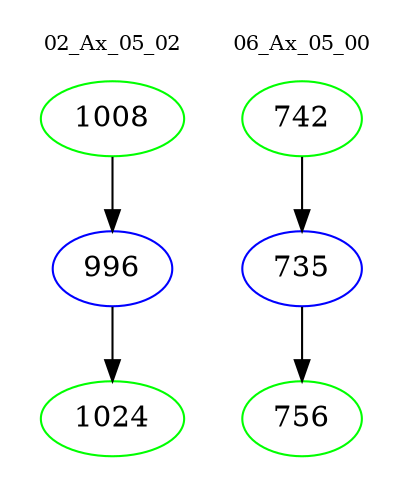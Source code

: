 digraph{
subgraph cluster_0 {
color = white
label = "02_Ax_05_02";
fontsize=10;
T0_1008 [label="1008", color="green"]
T0_1008 -> T0_996 [color="black"]
T0_996 [label="996", color="blue"]
T0_996 -> T0_1024 [color="black"]
T0_1024 [label="1024", color="green"]
}
subgraph cluster_1 {
color = white
label = "06_Ax_05_00";
fontsize=10;
T1_742 [label="742", color="green"]
T1_742 -> T1_735 [color="black"]
T1_735 [label="735", color="blue"]
T1_735 -> T1_756 [color="black"]
T1_756 [label="756", color="green"]
}
}
